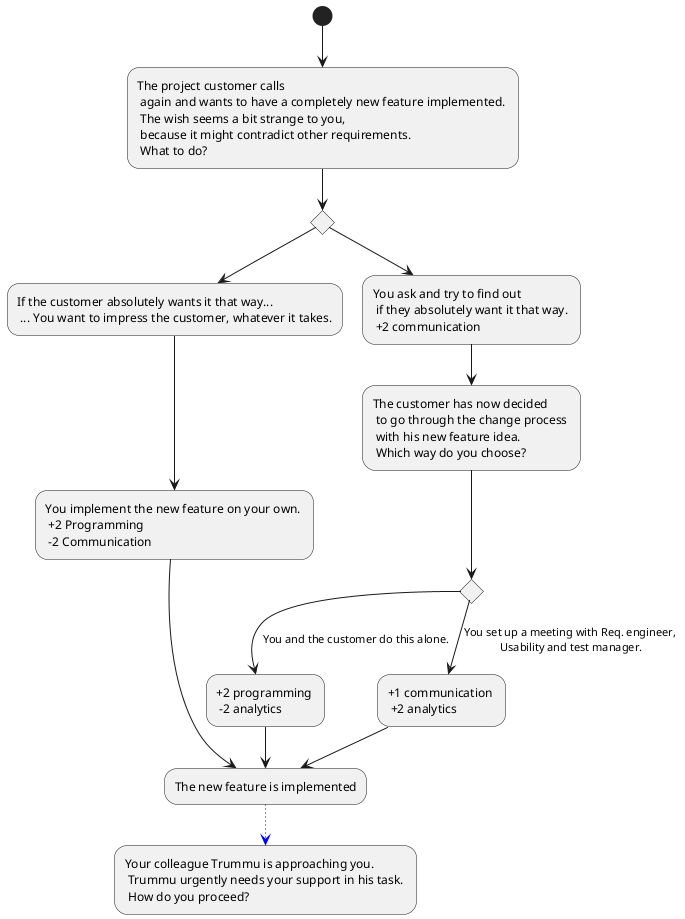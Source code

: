 @startuml
(*) --> "The project customer calls \n again and wants to have a completely new feature implemented. \n The wish seems a bit strange to you, \n because it might contradict other requirements.\n What to do?" as f 
'if "" then 
'--> [Du arbeitest einfach drauf los.] "f"
if " " then
--> "If the customer absolutely wants it that way... \n ... You want to impress the customer, whatever it takes."
--> "You implement the new feature on your own. \n +2 Programming \n -2 Communication" as c
else
--> "You ask and try to find out \n if they absolutely want it that way. \n +2 communication"
endif
'Vorbedingung: Nur wenn zuvor gewählt wurde, mit dem Kunden nochmal darüber zu reden!
--> "The customer has now decided \n to go through the change process \n with his new feature idea. \n Which way do you choose?"
if " " then
--> [You and the customer do this alone.] "+2 programming \n -2 analytics" as a
else
--> [You set up a meeting with Req. engineer, \nUsability and test manager.] "+1 communication \n +2 analytics" as b
--> "The new feature is implemented" as fertig
endif
a --> fertig
c --> fertig
-[#blue,dotted]-> "Your colleague Trummu is approaching you.\n Trummu urgently needs your support in his task. \n How do you proceed?"
@enduml
